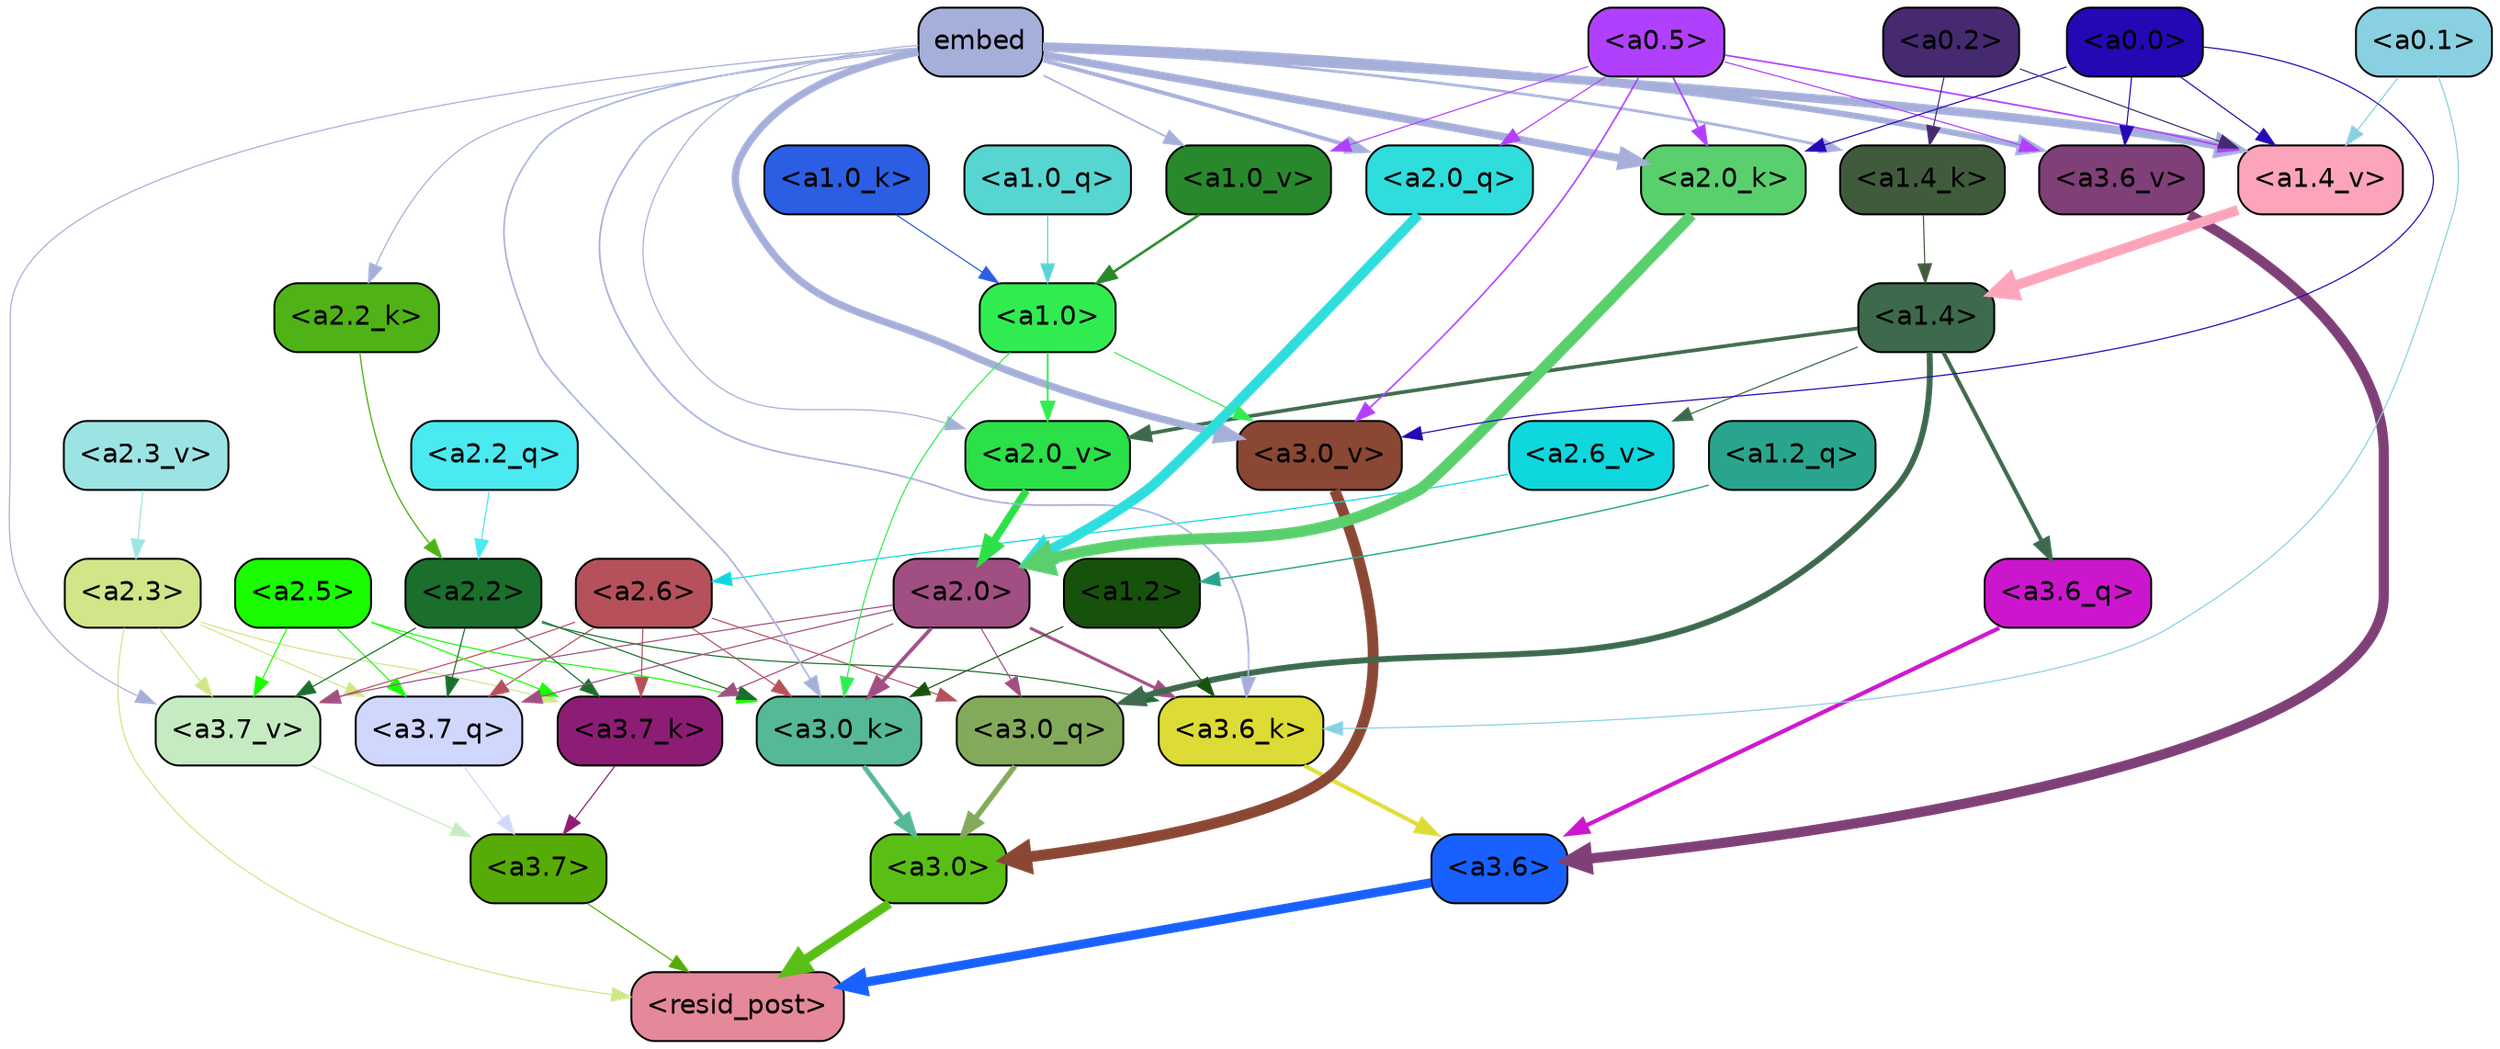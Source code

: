 strict digraph "" {
	graph [bgcolor=transparent,
		layout=dot,
		overlap=false,
		splines=true
	];
	"<a3.7>"	[color=black,
		fillcolor="#57ab06",
		fontname=Helvetica,
		shape=box,
		style="filled, rounded"];
	"<resid_post>"	[color=black,
		fillcolor="#e5889a",
		fontname=Helvetica,
		shape=box,
		style="filled, rounded"];
	"<a3.7>" -> "<resid_post>"	[color="#57ab06",
		penwidth=0.6];
	"<a3.6>"	[color=black,
		fillcolor="#1861ff",
		fontname=Helvetica,
		shape=box,
		style="filled, rounded"];
	"<a3.6>" -> "<resid_post>"	[color="#1861ff",
		penwidth=4.751592040061951];
	"<a3.0>"	[color=black,
		fillcolor="#59bf15",
		fontname=Helvetica,
		shape=box,
		style="filled, rounded"];
	"<a3.0>" -> "<resid_post>"	[color="#59bf15",
		penwidth=4.904066681861877];
	"<a2.3>"	[color=black,
		fillcolor="#d0e688",
		fontname=Helvetica,
		shape=box,
		style="filled, rounded"];
	"<a2.3>" -> "<resid_post>"	[color="#d0e688",
		penwidth=0.6];
	"<a3.7_q>"	[color=black,
		fillcolor="#cfd7fd",
		fontname=Helvetica,
		shape=box,
		style="filled, rounded"];
	"<a2.3>" -> "<a3.7_q>"	[color="#d0e688",
		penwidth=0.6];
	"<a3.7_k>"	[color=black,
		fillcolor="#8d1d74",
		fontname=Helvetica,
		shape=box,
		style="filled, rounded"];
	"<a2.3>" -> "<a3.7_k>"	[color="#d0e688",
		penwidth=0.6069068089127541];
	"<a3.7_v>"	[color=black,
		fillcolor="#c6ebc2",
		fontname=Helvetica,
		shape=box,
		style="filled, rounded"];
	"<a2.3>" -> "<a3.7_v>"	[color="#d0e688",
		penwidth=0.6];
	"<a3.7_q>" -> "<a3.7>"	[color="#cfd7fd",
		penwidth=0.6];
	"<a3.6_q>"	[color=black,
		fillcolor="#cc16cd",
		fontname=Helvetica,
		shape=box,
		style="filled, rounded"];
	"<a3.6_q>" -> "<a3.6>"	[color="#cc16cd",
		penwidth=2.160832464694977];
	"<a3.0_q>"	[color=black,
		fillcolor="#83aa5b",
		fontname=Helvetica,
		shape=box,
		style="filled, rounded"];
	"<a3.0_q>" -> "<a3.0>"	[color="#83aa5b",
		penwidth=2.870753765106201];
	"<a3.7_k>" -> "<a3.7>"	[color="#8d1d74",
		penwidth=0.6];
	"<a3.6_k>"	[color=black,
		fillcolor="#dddc36",
		fontname=Helvetica,
		shape=box,
		style="filled, rounded"];
	"<a3.6_k>" -> "<a3.6>"	[color="#dddc36",
		penwidth=2.13908451795578];
	"<a3.0_k>"	[color=black,
		fillcolor="#55b995",
		fontname=Helvetica,
		shape=box,
		style="filled, rounded"];
	"<a3.0_k>" -> "<a3.0>"	[color="#55b995",
		penwidth=2.520303964614868];
	"<a3.7_v>" -> "<a3.7>"	[color="#c6ebc2",
		penwidth=0.6];
	"<a3.6_v>"	[color=black,
		fillcolor="#7f3f77",
		fontname=Helvetica,
		shape=box,
		style="filled, rounded"];
	"<a3.6_v>" -> "<a3.6>"	[color="#7f3f77",
		penwidth=5.297133803367615];
	"<a3.0_v>"	[color=black,
		fillcolor="#8a4733",
		fontname=Helvetica,
		shape=box,
		style="filled, rounded"];
	"<a3.0_v>" -> "<a3.0>"	[color="#8a4733",
		penwidth=5.680712580680847];
	"<a2.6>"	[color=black,
		fillcolor="#b6515b",
		fontname=Helvetica,
		shape=box,
		style="filled, rounded"];
	"<a2.6>" -> "<a3.7_q>"	[color="#b6515b",
		penwidth=0.6];
	"<a2.6>" -> "<a3.0_q>"	[color="#b6515b",
		penwidth=0.6];
	"<a2.6>" -> "<a3.7_k>"	[color="#b6515b",
		penwidth=0.6];
	"<a2.6>" -> "<a3.0_k>"	[color="#b6515b",
		penwidth=0.6];
	"<a2.6>" -> "<a3.7_v>"	[color="#b6515b",
		penwidth=0.6];
	"<a2.5>"	[color=black,
		fillcolor="#19fd00",
		fontname=Helvetica,
		shape=box,
		style="filled, rounded"];
	"<a2.5>" -> "<a3.7_q>"	[color="#19fd00",
		penwidth=0.6];
	"<a2.5>" -> "<a3.7_k>"	[color="#19fd00",
		penwidth=0.6];
	"<a2.5>" -> "<a3.0_k>"	[color="#19fd00",
		penwidth=0.6];
	"<a2.5>" -> "<a3.7_v>"	[color="#19fd00",
		penwidth=0.6];
	"<a2.2>"	[color=black,
		fillcolor="#1a6f2c",
		fontname=Helvetica,
		shape=box,
		style="filled, rounded"];
	"<a2.2>" -> "<a3.7_q>"	[color="#1a6f2c",
		penwidth=0.6];
	"<a2.2>" -> "<a3.7_k>"	[color="#1a6f2c",
		penwidth=0.6];
	"<a2.2>" -> "<a3.6_k>"	[color="#1a6f2c",
		penwidth=0.6];
	"<a2.2>" -> "<a3.0_k>"	[color="#1a6f2c",
		penwidth=0.6];
	"<a2.2>" -> "<a3.7_v>"	[color="#1a6f2c",
		penwidth=0.6];
	"<a2.0>"	[color=black,
		fillcolor="#a14e83",
		fontname=Helvetica,
		shape=box,
		style="filled, rounded"];
	"<a2.0>" -> "<a3.7_q>"	[color="#a14e83",
		penwidth=0.6];
	"<a2.0>" -> "<a3.0_q>"	[color="#a14e83",
		penwidth=0.6];
	"<a2.0>" -> "<a3.7_k>"	[color="#a14e83",
		penwidth=0.6];
	"<a2.0>" -> "<a3.6_k>"	[color="#a14e83",
		penwidth=1.564806342124939];
	"<a2.0>" -> "<a3.0_k>"	[color="#a14e83",
		penwidth=1.9353990852832794];
	"<a2.0>" -> "<a3.7_v>"	[color="#a14e83",
		penwidth=0.6];
	"<a1.4>"	[color=black,
		fillcolor="#3d694c",
		fontname=Helvetica,
		shape=box,
		style="filled, rounded"];
	"<a1.4>" -> "<a3.6_q>"	[color="#3d694c",
		penwidth=2.0727532356977463];
	"<a1.4>" -> "<a3.0_q>"	[color="#3d694c",
		penwidth=3.1279823780059814];
	"<a2.6_v>"	[color=black,
		fillcolor="#0fd7de",
		fontname=Helvetica,
		shape=box,
		style="filled, rounded"];
	"<a1.4>" -> "<a2.6_v>"	[color="#3d694c",
		penwidth=0.6];
	"<a2.0_v>"	[color=black,
		fillcolor="#2be048",
		fontname=Helvetica,
		shape=box,
		style="filled, rounded"];
	"<a1.4>" -> "<a2.0_v>"	[color="#3d694c",
		penwidth=1.9170897603034973];
	"<a1.2>"	[color=black,
		fillcolor="#17520c",
		fontname=Helvetica,
		shape=box,
		style="filled, rounded"];
	"<a1.2>" -> "<a3.6_k>"	[color="#17520c",
		penwidth=0.6];
	"<a1.2>" -> "<a3.0_k>"	[color="#17520c",
		penwidth=0.6];
	"<a0.1>"	[color=black,
		fillcolor="#89d1e2",
		fontname=Helvetica,
		shape=box,
		style="filled, rounded"];
	"<a0.1>" -> "<a3.6_k>"	[color="#89d1e2",
		penwidth=0.6];
	"<a1.4_v>"	[color=black,
		fillcolor="#fba4ba",
		fontname=Helvetica,
		shape=box,
		style="filled, rounded"];
	"<a0.1>" -> "<a1.4_v>"	[color="#89d1e2",
		penwidth=0.6202214732766151];
	embed	[color=black,
		fillcolor="#a5afda",
		fontname=Helvetica,
		shape=box,
		style="filled, rounded"];
	embed -> "<a3.6_k>"	[color="#a5afda",
		penwidth=0.8915999233722687];
	embed -> "<a3.0_k>"	[color="#a5afda",
		penwidth=0.832088902592659];
	embed -> "<a3.7_v>"	[color="#a5afda",
		penwidth=0.6];
	embed -> "<a3.6_v>"	[color="#a5afda",
		penwidth=3.1840110421180725];
	embed -> "<a3.0_v>"	[color="#a5afda",
		penwidth=3.8132747188210487];
	"<a2.0_q>"	[color=black,
		fillcolor="#2fdddc",
		fontname=Helvetica,
		shape=box,
		style="filled, rounded"];
	embed -> "<a2.0_q>"	[color="#a5afda",
		penwidth=2.084651827812195];
	"<a2.2_k>"	[color=black,
		fillcolor="#4fb317",
		fontname=Helvetica,
		shape=box,
		style="filled, rounded"];
	embed -> "<a2.2_k>"	[color="#a5afda",
		penwidth=0.6];
	"<a2.0_k>"	[color=black,
		fillcolor="#5acf6d",
		fontname=Helvetica,
		shape=box,
		style="filled, rounded"];
	embed -> "<a2.0_k>"	[color="#a5afda",
		penwidth=4.084526404738426];
	embed -> "<a2.0_v>"	[color="#a5afda",
		penwidth=0.6];
	"<a1.4_k>"	[color=black,
		fillcolor="#405b3c",
		fontname=Helvetica,
		shape=box,
		style="filled, rounded"];
	embed -> "<a1.4_k>"	[color="#a5afda",
		penwidth=1.3912410736083984];
	embed -> "<a1.4_v>"	[color="#a5afda",
		penwidth=4.4888065457344055];
	"<a1.0_v>"	[color=black,
		fillcolor="#28882c",
		fontname=Helvetica,
		shape=box,
		style="filled, rounded"];
	embed -> "<a1.0_v>"	[color="#a5afda",
		penwidth=0.8796700537204742];
	"<a1.0>"	[color=black,
		fillcolor="#31ec51",
		fontname=Helvetica,
		shape=box,
		style="filled, rounded"];
	"<a1.0>" -> "<a3.0_k>"	[color="#31ec51",
		penwidth=0.6];
	"<a1.0>" -> "<a3.0_v>"	[color="#31ec51",
		penwidth=0.6];
	"<a1.0>" -> "<a2.0_v>"	[color="#31ec51",
		penwidth=0.9450988052412868];
	"<a0.5>"	[color=black,
		fillcolor="#b040fe",
		fontname=Helvetica,
		shape=box,
		style="filled, rounded"];
	"<a0.5>" -> "<a3.6_v>"	[color="#b040fe",
		penwidth=0.6];
	"<a0.5>" -> "<a3.0_v>"	[color="#b040fe",
		penwidth=0.8331108838319778];
	"<a0.5>" -> "<a2.0_q>"	[color="#b040fe",
		penwidth=0.6];
	"<a0.5>" -> "<a2.0_k>"	[color="#b040fe",
		penwidth=0.9412797391414642];
	"<a0.5>" -> "<a1.4_v>"	[color="#b040fe",
		penwidth=0.8757842034101486];
	"<a0.5>" -> "<a1.0_v>"	[color="#b040fe",
		penwidth=0.6];
	"<a0.0>"	[color=black,
		fillcolor="#2507b4",
		fontname=Helvetica,
		shape=box,
		style="filled, rounded"];
	"<a0.0>" -> "<a3.6_v>"	[color="#2507b4",
		penwidth=0.6];
	"<a0.0>" -> "<a3.0_v>"	[color="#2507b4",
		penwidth=0.6];
	"<a0.0>" -> "<a2.0_k>"	[color="#2507b4",
		penwidth=0.6];
	"<a0.0>" -> "<a1.4_v>"	[color="#2507b4",
		penwidth=0.6];
	"<a2.2_q>"	[color=black,
		fillcolor="#4be9f0",
		fontname=Helvetica,
		shape=box,
		style="filled, rounded"];
	"<a2.2_q>" -> "<a2.2>"	[color="#4be9f0",
		penwidth=0.6];
	"<a2.0_q>" -> "<a2.0>"	[color="#2fdddc",
		penwidth=5.29856276512146];
	"<a2.2_k>" -> "<a2.2>"	[color="#4fb317",
		penwidth=0.6722683310508728];
	"<a2.0_k>" -> "<a2.0>"	[color="#5acf6d",
		penwidth=5.859246134757996];
	"<a2.6_v>" -> "<a2.6>"	[color="#0fd7de",
		penwidth=0.6];
	"<a2.3_v>"	[color=black,
		fillcolor="#9ce4e4",
		fontname=Helvetica,
		shape=box,
		style="filled, rounded"];
	"<a2.3_v>" -> "<a2.3>"	[color="#9ce4e4",
		penwidth=0.6];
	"<a2.0_v>" -> "<a2.0>"	[color="#2be048",
		penwidth=3.9621697664260864];
	"<a1.2_q>"	[color=black,
		fillcolor="#2aa58d",
		fontname=Helvetica,
		shape=box,
		style="filled, rounded"];
	"<a1.2_q>" -> "<a1.2>"	[color="#2aa58d",
		penwidth=0.7185482024215162];
	"<a1.0_q>"	[color=black,
		fillcolor="#57d5d1",
		fontname=Helvetica,
		shape=box,
		style="filled, rounded"];
	"<a1.0_q>" -> "<a1.0>"	[color="#57d5d1",
		penwidth=0.6];
	"<a1.4_k>" -> "<a1.4>"	[color="#405b3c",
		penwidth=0.6];
	"<a1.0_k>"	[color=black,
		fillcolor="#2b5ee2",
		fontname=Helvetica,
		shape=box,
		style="filled, rounded"];
	"<a1.0_k>" -> "<a1.0>"	[color="#2b5ee2",
		penwidth=0.6];
	"<a1.4_v>" -> "<a1.4>"	[color="#fba4ba",
		penwidth=5.280138969421387];
	"<a1.0_v>" -> "<a1.0>"	[color="#28882c",
		penwidth=1.318962275981903];
	"<a0.2>"	[color=black,
		fillcolor="#452a70",
		fontname=Helvetica,
		shape=box,
		style="filled, rounded"];
	"<a0.2>" -> "<a1.4_k>"	[color="#452a70",
		penwidth=0.6];
	"<a0.2>" -> "<a1.4_v>"	[color="#452a70",
		penwidth=0.6];
}
